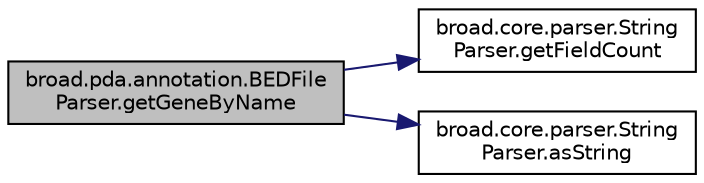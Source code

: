 digraph "broad.pda.annotation.BEDFileParser.getGeneByName"
{
  edge [fontname="Helvetica",fontsize="10",labelfontname="Helvetica",labelfontsize="10"];
  node [fontname="Helvetica",fontsize="10",shape=record];
  rankdir="LR";
  Node1 [label="broad.pda.annotation.BEDFile\lParser.getGeneByName",height=0.2,width=0.4,color="black", fillcolor="grey75", style="filled" fontcolor="black"];
  Node1 -> Node2 [color="midnightblue",fontsize="10",style="solid",fontname="Helvetica"];
  Node2 [label="broad.core.parser.String\lParser.getFieldCount",height=0.2,width=0.4,color="black", fillcolor="white", style="filled",URL="$classbroad_1_1core_1_1parser_1_1_string_parser.html#ad5b185a9ef1e230a65e14c45c59a185f"];
  Node1 -> Node3 [color="midnightblue",fontsize="10",style="solid",fontname="Helvetica"];
  Node3 [label="broad.core.parser.String\lParser.asString",height=0.2,width=0.4,color="black", fillcolor="white", style="filled",URL="$classbroad_1_1core_1_1parser_1_1_string_parser.html#a9c3b693f78ab2220da12efa33cd3242c"];
}
